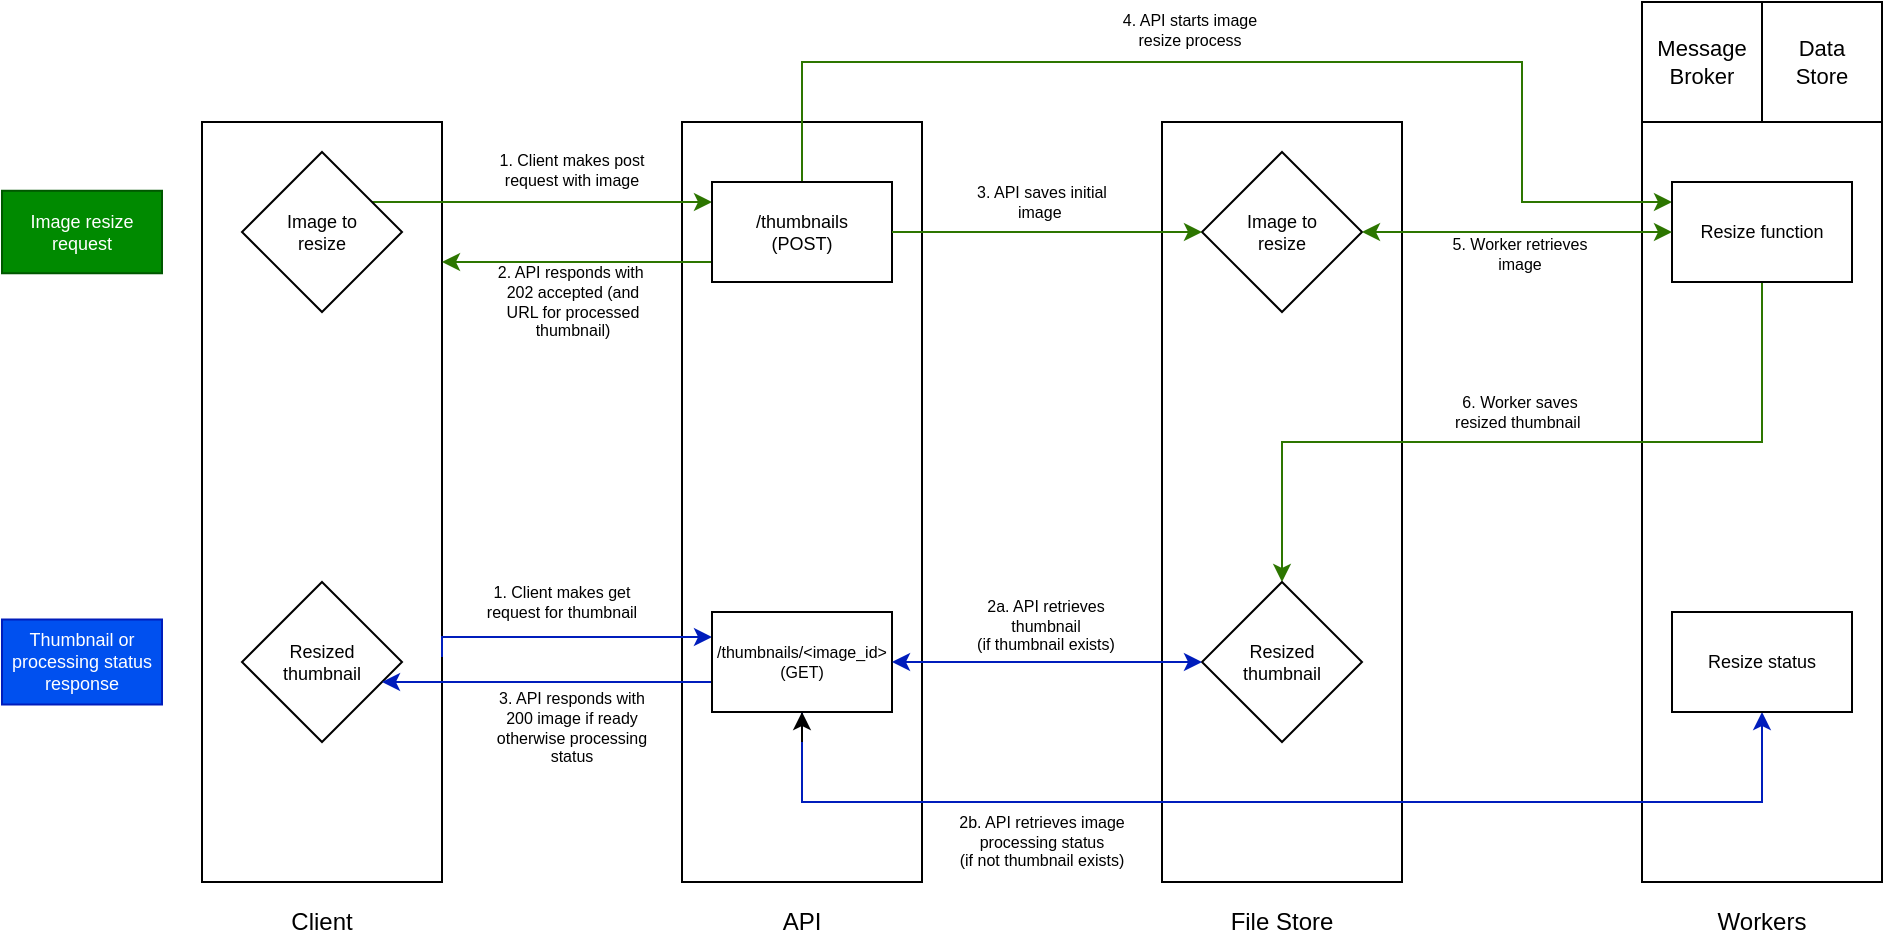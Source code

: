 <mxfile version="14.5.1" type="device"><diagram id="zd4f_PIeMULrFu12svCV" name="Page-1"><mxGraphModel dx="983" dy="676" grid="1" gridSize="10" guides="1" tooltips="1" connect="1" arrows="1" fold="1" page="1" pageScale="1" pageWidth="1169" pageHeight="827" math="0" shadow="0"><root><mxCell id="0"/><mxCell id="1" parent="0"/><mxCell id="L88yQjZNh0AmC-AbalhZ-1" value="" style="rounded=0;whiteSpace=wrap;html=1;" vertex="1" parent="1"><mxGeometry x="600" y="310" width="120" height="380" as="geometry"/></mxCell><mxCell id="PUOFFJ7FcF5KqiU0eMSO-1" value="" style="rounded=0;whiteSpace=wrap;html=1;" parent="1" vertex="1"><mxGeometry x="120" y="310" width="120" height="380" as="geometry"/></mxCell><mxCell id="PUOFFJ7FcF5KqiU0eMSO-2" value="" style="rounded=0;whiteSpace=wrap;html=1;" parent="1" vertex="1"><mxGeometry x="360" y="310" width="120" height="380" as="geometry"/></mxCell><mxCell id="PUOFFJ7FcF5KqiU0eMSO-3" value="" style="rounded=0;whiteSpace=wrap;html=1;" parent="1" vertex="1"><mxGeometry x="840" y="310" width="120" height="380" as="geometry"/></mxCell><mxCell id="L88yQjZNh0AmC-AbalhZ-7" style="edgeStyle=orthogonalEdgeStyle;rounded=0;orthogonalLoop=1;jettySize=auto;html=1;fontSize=8;fillColor=#60a917;strokeColor=#2D7600;" edge="1" parent="1" source="PUOFFJ7FcF5KqiU0eMSO-4" target="PUOFFJ7FcF5KqiU0eMSO-9"><mxGeometry relative="1" as="geometry"><Array as="points"><mxPoint x="290" y="350"/><mxPoint x="290" y="350"/></Array></mxGeometry></mxCell><mxCell id="PUOFFJ7FcF5KqiU0eMSO-4" value="Image to &lt;br&gt;resize" style="rhombus;whiteSpace=wrap;html=1;fontSize=9;" parent="1" vertex="1"><mxGeometry x="140" y="325" width="80" height="80" as="geometry"/></mxCell><mxCell id="PUOFFJ7FcF5KqiU0eMSO-5" value="Client" style="text;html=1;strokeColor=none;fillColor=none;align=center;verticalAlign=middle;whiteSpace=wrap;rounded=0;" parent="1" vertex="1"><mxGeometry x="160" y="700" width="40" height="20" as="geometry"/></mxCell><mxCell id="PUOFFJ7FcF5KqiU0eMSO-6" value="API" style="text;html=1;strokeColor=none;fillColor=none;align=center;verticalAlign=middle;whiteSpace=wrap;rounded=0;" parent="1" vertex="1"><mxGeometry x="400" y="700" width="40" height="20" as="geometry"/></mxCell><mxCell id="PUOFFJ7FcF5KqiU0eMSO-7" value="Workers" style="text;html=1;strokeColor=none;fillColor=none;align=center;verticalAlign=middle;whiteSpace=wrap;rounded=0;" parent="1" vertex="1"><mxGeometry x="880" y="700" width="40" height="20" as="geometry"/></mxCell><mxCell id="L88yQjZNh0AmC-AbalhZ-13" style="edgeStyle=orthogonalEdgeStyle;rounded=0;orthogonalLoop=1;jettySize=auto;html=1;fontSize=8;fillColor=#0050ef;strokeColor=#001DBC;" edge="1" parent="1"><mxGeometry relative="1" as="geometry"><mxPoint x="240" y="577.5" as="sourcePoint"/><mxPoint x="375" y="567.534" as="targetPoint"/><Array as="points"><mxPoint x="240" y="567.5"/></Array></mxGeometry></mxCell><mxCell id="PUOFFJ7FcF5KqiU0eMSO-8" value="Resized&lt;br&gt;thumbnail" style="rhombus;whiteSpace=wrap;html=1;fontSize=9;" parent="1" vertex="1"><mxGeometry x="140" y="540" width="80" height="80" as="geometry"/></mxCell><mxCell id="L88yQjZNh0AmC-AbalhZ-10" style="edgeStyle=orthogonalEdgeStyle;rounded=0;orthogonalLoop=1;jettySize=auto;html=1;fontSize=8;fillColor=#60a917;strokeColor=#2D7600;" edge="1" parent="1" source="PUOFFJ7FcF5KqiU0eMSO-9"><mxGeometry relative="1" as="geometry"><mxPoint x="240" y="380" as="targetPoint"/><Array as="points"><mxPoint x="290" y="380"/><mxPoint x="290" y="380"/></Array></mxGeometry></mxCell><mxCell id="L88yQjZNh0AmC-AbalhZ-12" style="edgeStyle=orthogonalEdgeStyle;rounded=0;orthogonalLoop=1;jettySize=auto;html=1;fontSize=8;fillColor=#60a917;strokeColor=#2D7600;" edge="1" parent="1" source="PUOFFJ7FcF5KqiU0eMSO-9" target="PUOFFJ7FcF5KqiU0eMSO-11"><mxGeometry relative="1" as="geometry"><Array as="points"><mxPoint x="420" y="280"/><mxPoint x="780" y="280"/><mxPoint x="780" y="350"/></Array></mxGeometry></mxCell><mxCell id="PUOFFJ7FcF5KqiU0eMSO-9" value="/thumbnails &lt;br&gt;(POST)" style="rounded=0;whiteSpace=wrap;html=1;fontSize=9;" parent="1" vertex="1"><mxGeometry x="375" y="340" width="90" height="50" as="geometry"/></mxCell><mxCell id="L88yQjZNh0AmC-AbalhZ-21" style="edgeStyle=orthogonalEdgeStyle;rounded=0;orthogonalLoop=1;jettySize=auto;html=1;strokeColor=#001DBC;fontSize=8;fillColor=#0050ef;" edge="1" parent="1" source="PUOFFJ7FcF5KqiU0eMSO-10" target="PUOFFJ7FcF5KqiU0eMSO-12"><mxGeometry relative="1" as="geometry"><Array as="points"><mxPoint x="420" y="650"/><mxPoint x="900" y="650"/></Array></mxGeometry></mxCell><mxCell id="L88yQjZNh0AmC-AbalhZ-23" style="edgeStyle=orthogonalEdgeStyle;rounded=0;orthogonalLoop=1;jettySize=auto;html=1;strokeColor=#001DBC;fontSize=8;fillColor=#0050ef;" edge="1" parent="1" source="PUOFFJ7FcF5KqiU0eMSO-10" target="PUOFFJ7FcF5KqiU0eMSO-8"><mxGeometry relative="1" as="geometry"><Array as="points"><mxPoint x="300" y="590"/><mxPoint x="300" y="590"/></Array></mxGeometry></mxCell><mxCell id="PUOFFJ7FcF5KqiU0eMSO-10" value="/thumbnails/&amp;lt;image_id&amp;gt;&lt;br style=&quot;font-size: 8px;&quot;&gt;(GET)" style="rounded=0;whiteSpace=wrap;html=1;fontSize=8;" parent="1" vertex="1"><mxGeometry x="375" y="555" width="90" height="50" as="geometry"/></mxCell><mxCell id="L88yQjZNh0AmC-AbalhZ-16" style="edgeStyle=orthogonalEdgeStyle;rounded=0;orthogonalLoop=1;jettySize=auto;html=1;fontSize=8;fillColor=#60a917;strokeColor=#2D7600;" edge="1" parent="1" source="PUOFFJ7FcF5KqiU0eMSO-11" target="L88yQjZNh0AmC-AbalhZ-4"><mxGeometry relative="1" as="geometry"><Array as="points"><mxPoint x="900" y="470"/><mxPoint x="660" y="470"/></Array></mxGeometry></mxCell><mxCell id="PUOFFJ7FcF5KqiU0eMSO-11" value="Resize function" style="rounded=0;whiteSpace=wrap;html=1;fontSize=9;" parent="1" vertex="1"><mxGeometry x="855" y="340" width="90" height="50" as="geometry"/></mxCell><mxCell id="PUOFFJ7FcF5KqiU0eMSO-12" value="Resize status" style="rounded=0;whiteSpace=wrap;html=1;fontSize=9;" parent="1" vertex="1"><mxGeometry x="855" y="555" width="90" height="50" as="geometry"/></mxCell><mxCell id="PUOFFJ7FcF5KqiU0eMSO-23" value="Image resize request" style="text;html=1;strokeColor=#005700;fillColor=#008a00;align=center;verticalAlign=middle;whiteSpace=wrap;rounded=0;fontSize=9;fontColor=#ffffff;" parent="1" vertex="1"><mxGeometry x="20" y="344.38" width="80" height="41.25" as="geometry"/></mxCell><mxCell id="PUOFFJ7FcF5KqiU0eMSO-25" value="Thumbnail or processing status response" style="text;html=1;strokeColor=#001DBC;fillColor=#0050ef;align=center;verticalAlign=middle;whiteSpace=wrap;rounded=0;fontSize=9;fontColor=#ffffff;" parent="1" vertex="1"><mxGeometry x="20" y="558.75" width="80" height="42.5" as="geometry"/></mxCell><mxCell id="L88yQjZNh0AmC-AbalhZ-2" value="File Store" style="text;html=1;strokeColor=none;fillColor=none;align=center;verticalAlign=middle;whiteSpace=wrap;rounded=0;" vertex="1" parent="1"><mxGeometry x="630" y="700" width="60" height="20" as="geometry"/></mxCell><mxCell id="L88yQjZNh0AmC-AbalhZ-3" value="Image to &lt;br&gt;resize" style="rhombus;whiteSpace=wrap;html=1;fontSize=9;" vertex="1" parent="1"><mxGeometry x="620" y="325" width="80" height="80" as="geometry"/></mxCell><mxCell id="L88yQjZNh0AmC-AbalhZ-4" value="Resized&lt;br&gt;thumbnail" style="rhombus;whiteSpace=wrap;html=1;fontSize=9;" vertex="1" parent="1"><mxGeometry x="620" y="540" width="80" height="80" as="geometry"/></mxCell><mxCell id="L88yQjZNh0AmC-AbalhZ-5" value="Message Broker" style="rounded=0;whiteSpace=wrap;html=1;fontSize=11;" vertex="1" parent="1"><mxGeometry x="840" y="250" width="60" height="60" as="geometry"/></mxCell><mxCell id="L88yQjZNh0AmC-AbalhZ-6" value="Data&lt;br style=&quot;font-size: 11px;&quot;&gt;Store" style="rounded=0;whiteSpace=wrap;html=1;fontSize=11;" vertex="1" parent="1"><mxGeometry x="900" y="250" width="60" height="60" as="geometry"/></mxCell><mxCell id="L88yQjZNh0AmC-AbalhZ-11" style="edgeStyle=orthogonalEdgeStyle;rounded=0;orthogonalLoop=1;jettySize=auto;html=1;fontSize=8;fillColor=#60a917;strokeColor=#2D7600;" edge="1" parent="1" source="PUOFFJ7FcF5KqiU0eMSO-9" target="L88yQjZNh0AmC-AbalhZ-3"><mxGeometry relative="1" as="geometry"/></mxCell><mxCell id="L88yQjZNh0AmC-AbalhZ-18" value="" style="endArrow=classic;startArrow=classic;html=1;strokeColor=#001DBC;fontSize=8;exitX=1;exitY=0.5;exitDx=0;exitDy=0;entryX=0;entryY=0.5;entryDx=0;entryDy=0;fillColor=#0050ef;" edge="1" parent="1" source="PUOFFJ7FcF5KqiU0eMSO-10" target="L88yQjZNh0AmC-AbalhZ-4"><mxGeometry width="50" height="50" relative="1" as="geometry"><mxPoint x="540" y="570" as="sourcePoint"/><mxPoint x="580" y="580" as="targetPoint"/></mxGeometry></mxCell><mxCell id="L88yQjZNh0AmC-AbalhZ-22" value="" style="endArrow=classic;html=1;strokeColor=#000000;fontSize=8;entryX=0.5;entryY=1;entryDx=0;entryDy=0;" edge="1" parent="1" target="PUOFFJ7FcF5KqiU0eMSO-10"><mxGeometry width="50" height="50" relative="1" as="geometry"><mxPoint x="420" y="620" as="sourcePoint"/><mxPoint x="420" y="610" as="targetPoint"/></mxGeometry></mxCell><mxCell id="L88yQjZNh0AmC-AbalhZ-25" value="1. Client makes post request with image" style="text;html=1;strokeColor=none;fillColor=none;align=center;verticalAlign=middle;whiteSpace=wrap;rounded=0;fontSize=8;" vertex="1" parent="1"><mxGeometry x="265" y="324.38" width="80" height="20" as="geometry"/></mxCell><mxCell id="L88yQjZNh0AmC-AbalhZ-26" value="2. API responds with&amp;nbsp; 202 accepted (and URL for processed thumbnail)" style="text;html=1;strokeColor=none;fillColor=none;align=center;verticalAlign=middle;whiteSpace=wrap;rounded=0;fontSize=8;" vertex="1" parent="1"><mxGeometry x="262.5" y="390" width="85" height="20" as="geometry"/></mxCell><mxCell id="L88yQjZNh0AmC-AbalhZ-27" value="3. API saves initial image&amp;nbsp;" style="text;html=1;strokeColor=none;fillColor=none;align=center;verticalAlign=middle;whiteSpace=wrap;rounded=0;fontSize=8;" vertex="1" parent="1"><mxGeometry x="503.5" y="340" width="72" height="20" as="geometry"/></mxCell><mxCell id="L88yQjZNh0AmC-AbalhZ-28" value="4. API starts image resize process" style="text;html=1;strokeColor=none;fillColor=none;align=center;verticalAlign=middle;whiteSpace=wrap;rounded=0;fontSize=8;" vertex="1" parent="1"><mxGeometry x="578" y="254" width="72" height="20" as="geometry"/></mxCell><mxCell id="L88yQjZNh0AmC-AbalhZ-29" value="" style="endArrow=classic;startArrow=classic;html=1;strokeColor=#2D7600;fontSize=8;entryX=0;entryY=0.5;entryDx=0;entryDy=0;exitX=1;exitY=0.5;exitDx=0;exitDy=0;fillColor=#60a917;" edge="1" parent="1" source="L88yQjZNh0AmC-AbalhZ-3" target="PUOFFJ7FcF5KqiU0eMSO-11"><mxGeometry width="50" height="50" relative="1" as="geometry"><mxPoint x="510" y="520" as="sourcePoint"/><mxPoint x="560" y="470" as="targetPoint"/></mxGeometry></mxCell><mxCell id="L88yQjZNh0AmC-AbalhZ-32" value="5. Worker retrieves image" style="text;html=1;strokeColor=none;fillColor=none;align=center;verticalAlign=middle;whiteSpace=wrap;rounded=0;fontSize=8;" vertex="1" parent="1"><mxGeometry x="741" y="365.63" width="76" height="20" as="geometry"/></mxCell><mxCell id="L88yQjZNh0AmC-AbalhZ-33" value="6. Worker saves resized thumbnail&amp;nbsp;" style="text;html=1;strokeColor=none;fillColor=none;align=center;verticalAlign=middle;whiteSpace=wrap;rounded=0;fontSize=8;" vertex="1" parent="1"><mxGeometry x="744" y="445" width="70" height="20" as="geometry"/></mxCell><mxCell id="L88yQjZNh0AmC-AbalhZ-34" value="1. Client makes get request for thumbnail" style="text;html=1;strokeColor=none;fillColor=none;align=center;verticalAlign=middle;whiteSpace=wrap;rounded=0;fontSize=8;" vertex="1" parent="1"><mxGeometry x="260" y="540" width="80" height="20" as="geometry"/></mxCell><mxCell id="L88yQjZNh0AmC-AbalhZ-35" value="2a. API retrieves thumbnail&lt;br&gt;(if thumbnail exists)" style="text;html=1;strokeColor=none;fillColor=none;align=center;verticalAlign=middle;whiteSpace=wrap;rounded=0;fontSize=8;" vertex="1" parent="1"><mxGeometry x="497" y="552" width="90" height="20" as="geometry"/></mxCell><mxCell id="L88yQjZNh0AmC-AbalhZ-36" value="2b. API retrieves image processing status&lt;br&gt;(if not thumbnail exists)" style="text;html=1;strokeColor=none;fillColor=none;align=center;verticalAlign=middle;whiteSpace=wrap;rounded=0;fontSize=8;" vertex="1" parent="1"><mxGeometry x="494.5" y="660" width="90" height="20" as="geometry"/></mxCell><mxCell id="L88yQjZNh0AmC-AbalhZ-37" value="3. API responds with 200 image if ready otherwise processing status" style="text;html=1;strokeColor=none;fillColor=none;align=center;verticalAlign=middle;whiteSpace=wrap;rounded=0;fontSize=8;" vertex="1" parent="1"><mxGeometry x="260" y="603" width="90" height="20" as="geometry"/></mxCell></root></mxGraphModel></diagram></mxfile>